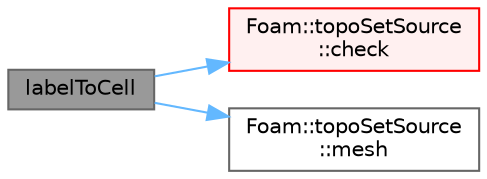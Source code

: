 digraph "labelToCell"
{
 // LATEX_PDF_SIZE
  bgcolor="transparent";
  edge [fontname=Helvetica,fontsize=10,labelfontname=Helvetica,labelfontsize=10];
  node [fontname=Helvetica,fontsize=10,shape=box,height=0.2,width=0.4];
  rankdir="LR";
  Node1 [id="Node000001",label="labelToCell",height=0.2,width=0.4,color="gray40", fillcolor="grey60", style="filled", fontcolor="black",tooltip=" "];
  Node1 -> Node2 [id="edge1_Node000001_Node000002",color="steelblue1",style="solid",tooltip=" "];
  Node2 [id="Node000002",label="Foam::topoSetSource\l::check",height=0.2,width=0.4,color="red", fillcolor="#FFF0F0", style="filled",URL="$classFoam_1_1topoSetSource.html#a4d214e70c5ce21c0b0283a31598744e5",tooltip=" "];
  Node1 -> Node6 [id="edge2_Node000001_Node000006",color="steelblue1",style="solid",tooltip=" "];
  Node6 [id="Node000006",label="Foam::topoSetSource\l::mesh",height=0.2,width=0.4,color="grey40", fillcolor="white", style="filled",URL="$classFoam_1_1topoSetSource.html#ac59327cdc6721237c0fc87c615fc6de2",tooltip=" "];
}

